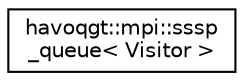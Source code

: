 digraph "Graphical Class Hierarchy"
{
  edge [fontname="Helvetica",fontsize="10",labelfontname="Helvetica",labelfontsize="10"];
  node [fontname="Helvetica",fontsize="10",shape=record];
  rankdir="LR";
  Node1 [label="havoqgt::mpi::sssp\l_queue\< Visitor \>",height=0.2,width=0.4,color="black", fillcolor="white", style="filled",URL="$classhavoqgt_1_1mpi_1_1sssp__queue.html"];
}
